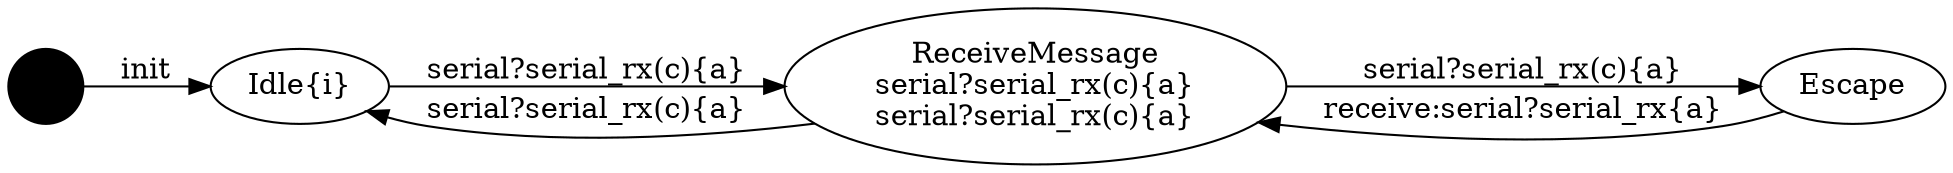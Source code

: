 digraph finite_state_machine {
	rankdir=LR;
	INIT_STATE [shape=circle label = "", style = filled, color = "black"];
		INIT_STATE -> Idle [label="init"];
	Idle [label="Idle{i}", shape = ellipse];
		Idle -> ReceiveMessage [label="serial?serial_rx(c){a}"];
	ReceiveMessage [label="ReceiveMessage\nserial?serial_rx(c){a}\nserial?serial_rx(c){a}", shape = ellipse];
		ReceiveMessage -> Escape [label="serial?serial_rx(c){a}"];
		ReceiveMessage -> Idle [label="serial?serial_rx(c){a}"];
	Escape [label="Escape", shape = ellipse];
		Escape -> ReceiveMessage [label="receive:serial?serial_rx{a}"];
}
